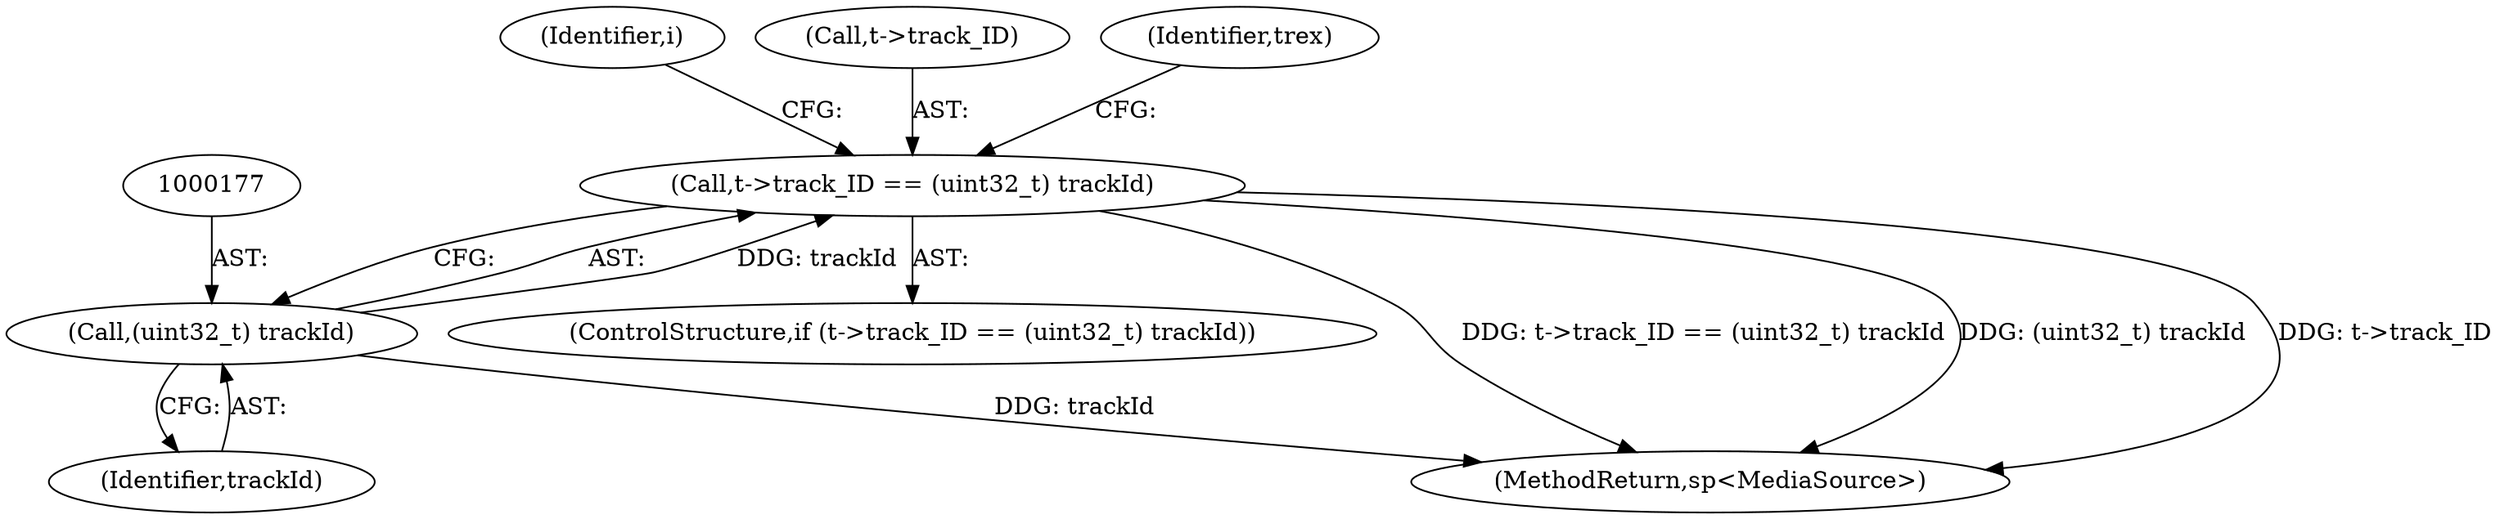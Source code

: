 digraph "0_Android_f81038006b4c59a5a148dcad887371206033c28f_1@pointer" {
"1000172" [label="(Call,t->track_ID == (uint32_t) trackId)"];
"1000176" [label="(Call,(uint32_t) trackId)"];
"1000163" [label="(Identifier,i)"];
"1000173" [label="(Call,t->track_ID)"];
"1000176" [label="(Call,(uint32_t) trackId)"];
"1000172" [label="(Call,t->track_ID == (uint32_t) trackId)"];
"1000181" [label="(Identifier,trex)"];
"1000171" [label="(ControlStructure,if (t->track_ID == (uint32_t) trackId))"];
"1000196" [label="(MethodReturn,sp<MediaSource>)"];
"1000178" [label="(Identifier,trackId)"];
"1000172" -> "1000171"  [label="AST: "];
"1000172" -> "1000176"  [label="CFG: "];
"1000173" -> "1000172"  [label="AST: "];
"1000176" -> "1000172"  [label="AST: "];
"1000181" -> "1000172"  [label="CFG: "];
"1000163" -> "1000172"  [label="CFG: "];
"1000172" -> "1000196"  [label="DDG: t->track_ID == (uint32_t) trackId"];
"1000172" -> "1000196"  [label="DDG: (uint32_t) trackId"];
"1000172" -> "1000196"  [label="DDG: t->track_ID"];
"1000176" -> "1000172"  [label="DDG: trackId"];
"1000176" -> "1000178"  [label="CFG: "];
"1000177" -> "1000176"  [label="AST: "];
"1000178" -> "1000176"  [label="AST: "];
"1000176" -> "1000196"  [label="DDG: trackId"];
}
